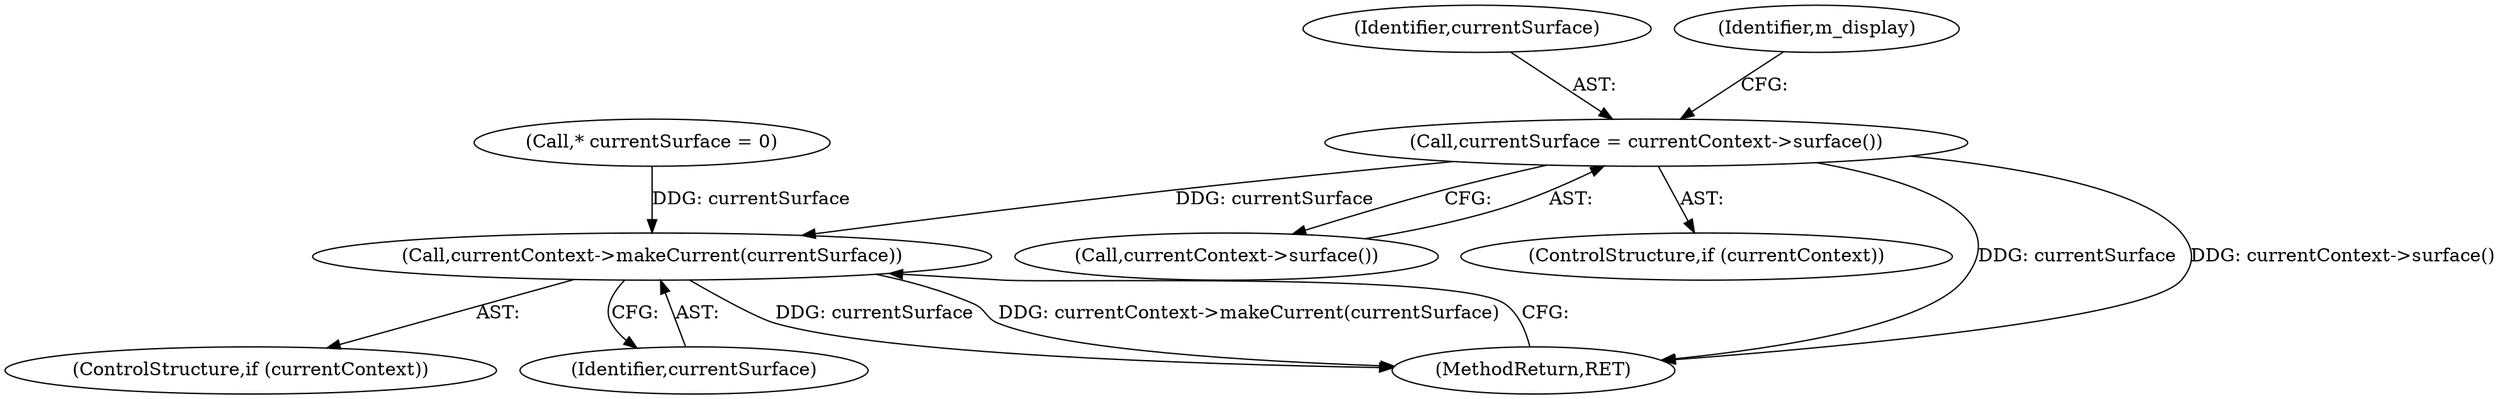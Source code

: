 digraph "1_Chrome_4da7eefcaad044a6f919947a2a0e3d4fed87834c@pointer" {
"1000113" [label="(Call,currentSurface = currentContext->surface())"];
"1000125" [label="(Call,currentContext->makeCurrent(currentSurface))"];
"1000114" [label="(Identifier,currentSurface)"];
"1000117" [label="(Identifier,m_display)"];
"1000115" [label="(Call,currentContext->surface())"];
"1000123" [label="(ControlStructure,if (currentContext))"];
"1000126" [label="(Identifier,currentSurface)"];
"1000111" [label="(ControlStructure,if (currentContext))"];
"1000127" [label="(MethodReturn,RET)"];
"1000125" [label="(Call,currentContext->makeCurrent(currentSurface))"];
"1000113" [label="(Call,currentSurface = currentContext->surface())"];
"1000104" [label="(Call,* currentSurface = 0)"];
"1000113" -> "1000111"  [label="AST: "];
"1000113" -> "1000115"  [label="CFG: "];
"1000114" -> "1000113"  [label="AST: "];
"1000115" -> "1000113"  [label="AST: "];
"1000117" -> "1000113"  [label="CFG: "];
"1000113" -> "1000127"  [label="DDG: currentSurface"];
"1000113" -> "1000127"  [label="DDG: currentContext->surface()"];
"1000113" -> "1000125"  [label="DDG: currentSurface"];
"1000125" -> "1000123"  [label="AST: "];
"1000125" -> "1000126"  [label="CFG: "];
"1000126" -> "1000125"  [label="AST: "];
"1000127" -> "1000125"  [label="CFG: "];
"1000125" -> "1000127"  [label="DDG: currentSurface"];
"1000125" -> "1000127"  [label="DDG: currentContext->makeCurrent(currentSurface)"];
"1000104" -> "1000125"  [label="DDG: currentSurface"];
}

